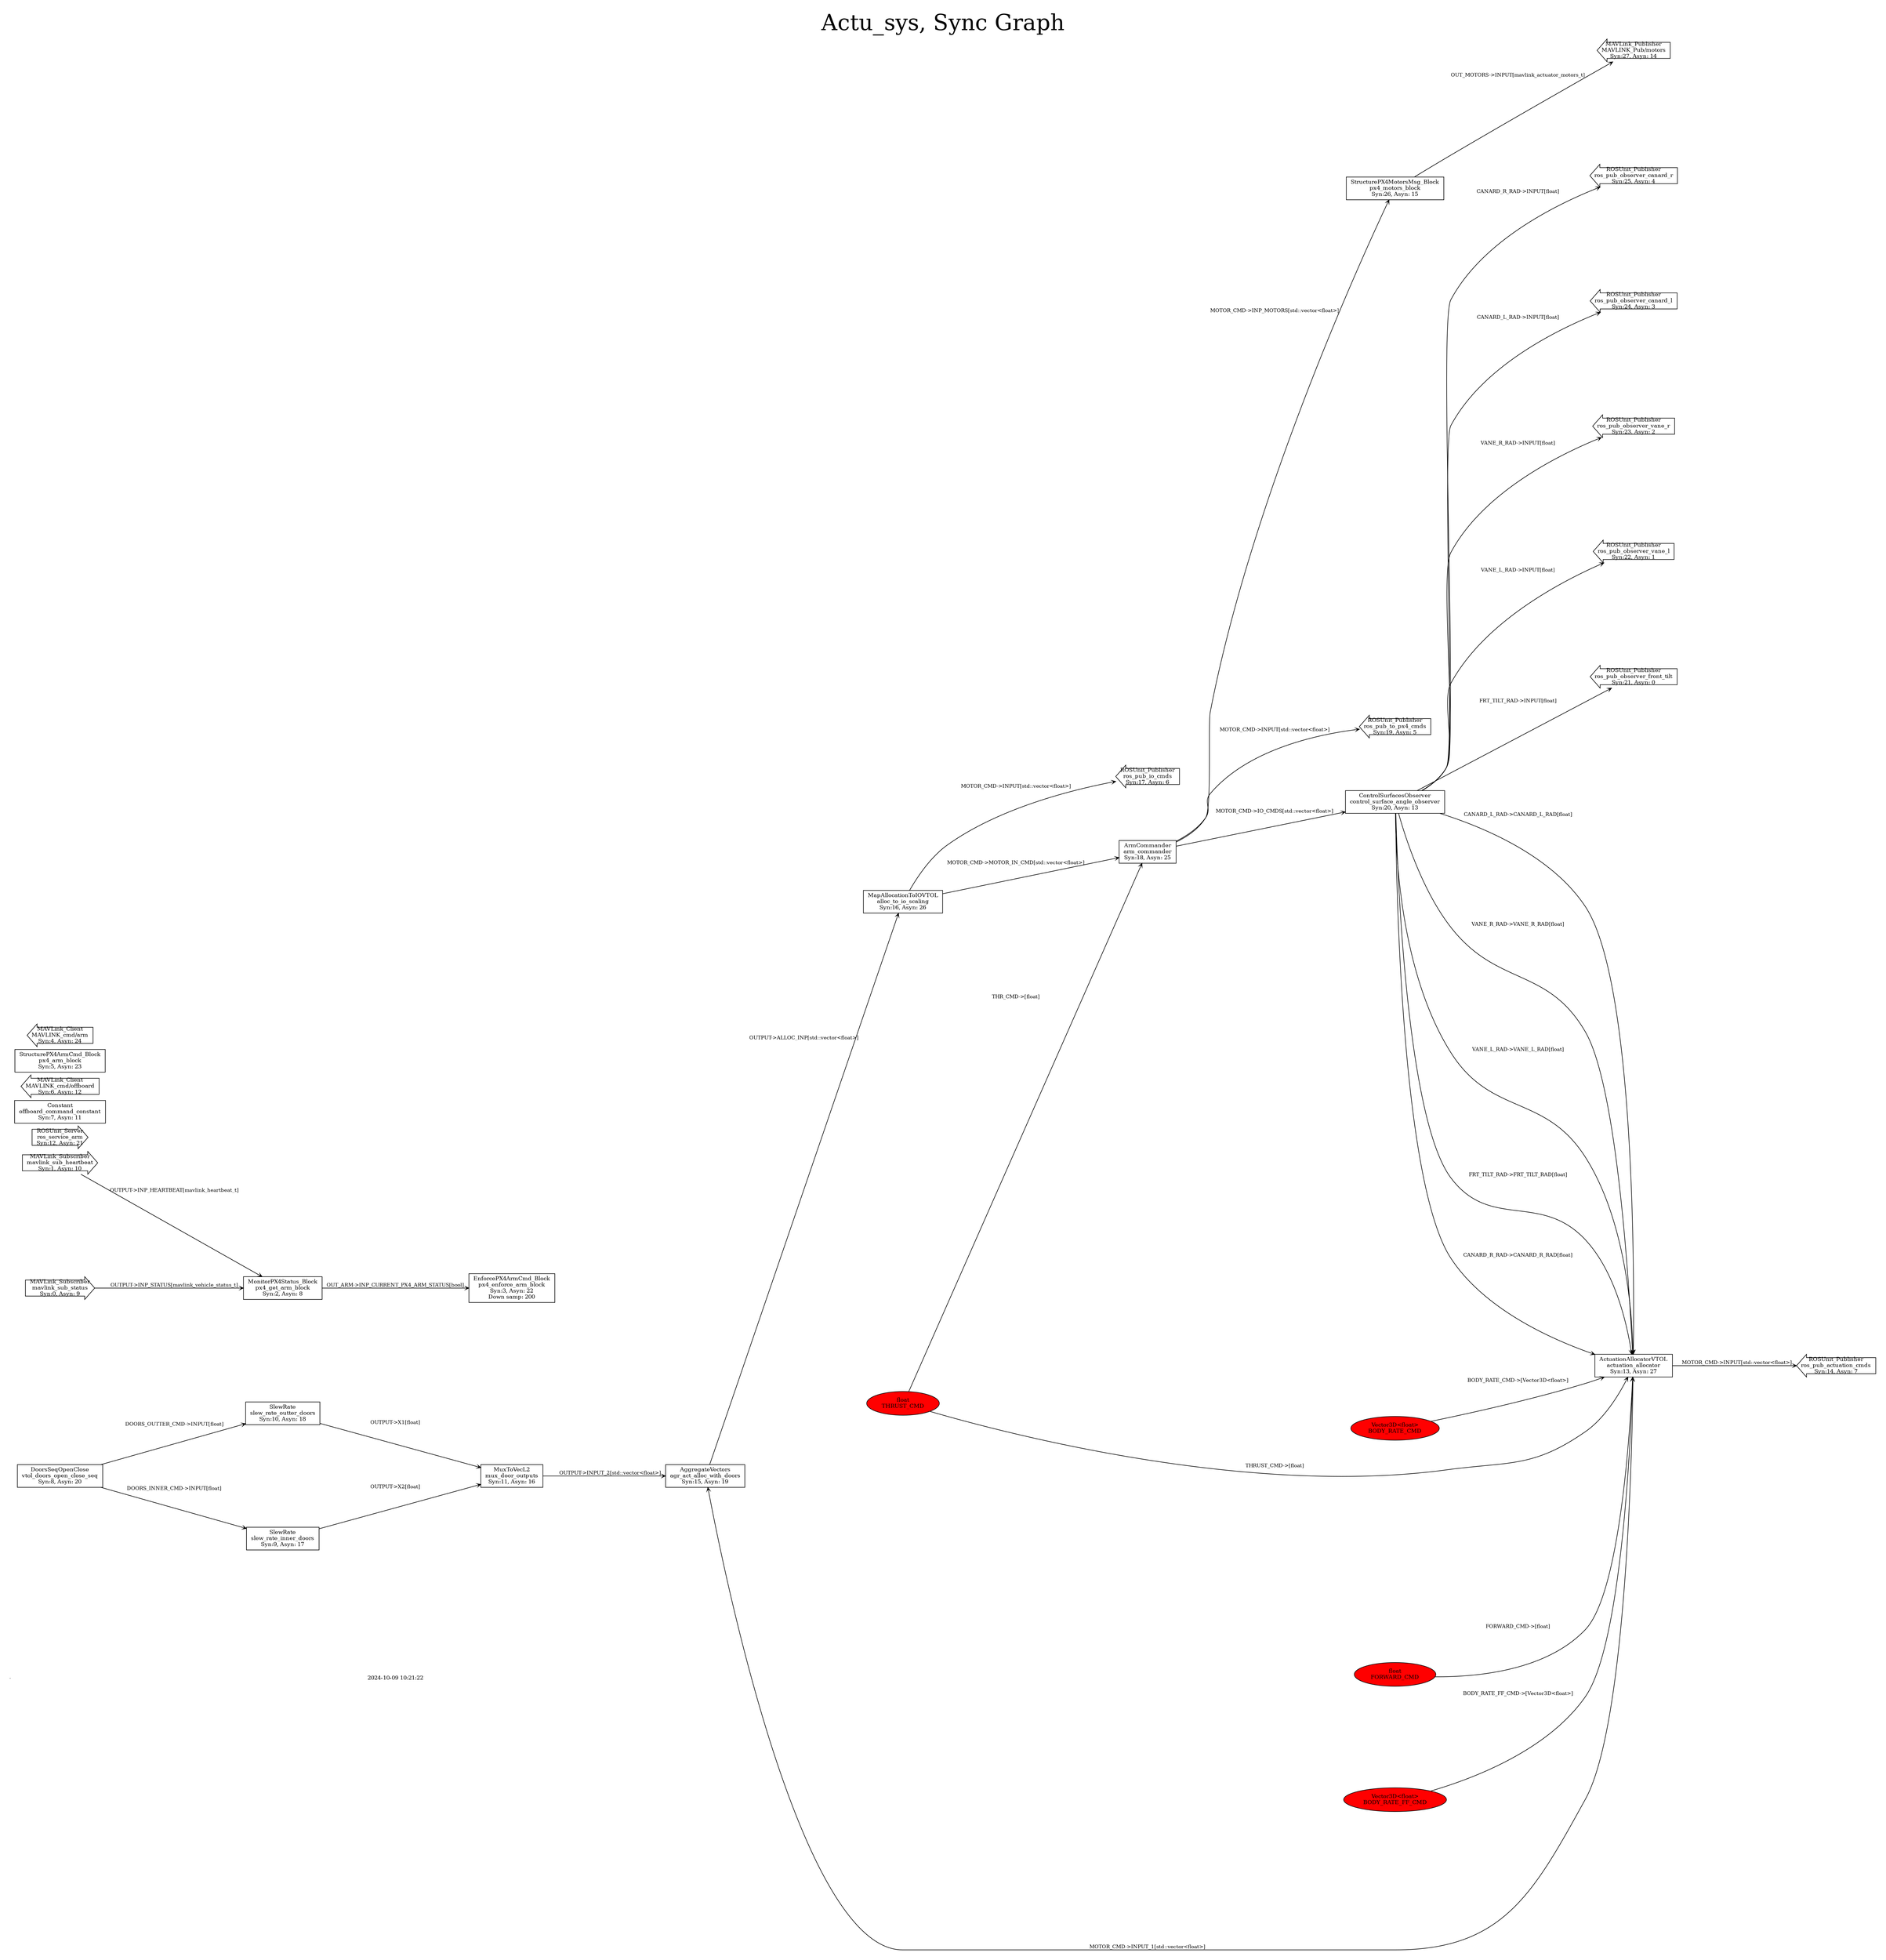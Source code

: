 digraph G {
// Node for the image
node [shape=none, label="", width=0, height=0];
// Image node
imageNode [image="Media/as_built_rotated.png", width=1.0, height=1.0, fixedsize=true];
// Invisible subgraph to help with positioning
subgraph cluster0 {
label = "";
style = invis; // Makes this subgraph invisible
// Invisible node to help position the image node
invisNode [shape=point, width=0, height=0, label=""];
// Text node
textNode [label="2024-10-09 10:21:22", shape=plaintext, fontsize=10];
// Positioning nodes
invisNode -> imageNode [style=invis]; // Makes the edge invisible
imageNode -> textNode [style=invis]; // Connects image node to text node with invisible edge
}
{rank=source;invisNode;}
label="Actu_sys, Sync Graph"
labelloc="t"
;fontsize=40;
rankdir="LR"
graph[center=true, margin=0.2, nodesep=1.5, ranksep=0.15]
node[ shape=box,fontsize=10]
edge[weight=1.2,arrowsize=0.6, arrowhead=vee,fontsize=9]
  4 -> 6 [label="DOORS_OUTTER_CMD->INPUT[float]",style="solid"];
  4 -> 7 [label="DOORS_INNER_CMD->INPUT[float]",style="solid"];
  6 -> 8 [label="OUTPUT->X1[float]",style="solid"];
  7 -> 8 [label="OUTPUT->X2[float]",style="solid"];
  0 -> 5 [label="MOTOR_CMD->INPUT_1[std::vector<float>]",style="solid"];
  8 -> 5 [label="OUTPUT->INPUT_2[std::vector<float>]",style="solid"];
  5 -> 1 [label="OUTPUT->ALLOC_INP[std::vector<float>]",style="solid"];
  1 -> 2 [label="MOTOR_CMD->MOTOR_IN_CMD[std::vector<float>]",style="solid"];
  2 -> 9 [label="MOTOR_CMD->INP_MOTORS[std::vector<float>]",style="solid"];
  9 -> 10 [label="OUT_MOTORS->INPUT[mavlink_actuator_motors_t]",style="solid"];
  2 -> 11 [label="MOTOR_CMD->IO_CMDS[std::vector<float>]",style="solid"];
  11 -> 0 [label="CANARD_R_RAD->CANARD_R_RAD[float]",style="solid"];
  11 -> 0 [label="CANARD_L_RAD->CANARD_L_RAD[float]",style="solid"];
  11 -> 0 [label="VANE_R_RAD->VANE_R_RAD[float]",style="solid"];
  11 -> 0 [label="VANE_L_RAD->VANE_L_RAD[float]",style="solid"];
  11 -> 0 [label="FRT_TILT_RAD->FRT_TILT_RAD[float]",style="solid"];
  16 -> 18 [label="OUTPUT->INP_HEARTBEAT[mavlink_heartbeat_t]",style="solid"];
  17 -> 18 [label="OUTPUT->INP_STATUS[mavlink_vehicle_status_t]",style="solid"];
  18 -> 19 [label="OUT_ARM->INP_CURRENT_PX4_ARM_STATUS[bool]",style="solid"];
  0 -> 20 [label="MOTOR_CMD->INPUT[std::vector<float>]",style="solid"];
  1 -> 21 [label="MOTOR_CMD->INPUT[std::vector<float>]",style="solid"];
  2 -> 22 [label="MOTOR_CMD->INPUT[std::vector<float>]",style="solid"];
  11 -> 23 [label="CANARD_R_RAD->INPUT[float]",style="solid"];
  11 -> 24 [label="CANARD_L_RAD->INPUT[float]",style="solid"];
  11 -> 25 [label="VANE_R_RAD->INPUT[float]",style="solid"];
  11 -> 26 [label="VANE_L_RAD->INPUT[float]",style="solid"];
  11 -> 27 [label="FRT_TILT_RAD->INPUT[float]",style="solid"];
  28 -> 0 [label="THRUST_CMD->[float]",style="solid"];
  29 -> 0 [label="BODY_RATE_CMD->[Vector3D<float>]",style="solid"];
  30 -> 0 [label="FORWARD_CMD->[float]",style="solid"];
  31 -> 0 [label="BODY_RATE_FF_CMD->[Vector3D<float>]",style="solid"];
  28 -> 2 [label="THR_CMD->[float]",style="solid"];
  0[label="ActuationAllocatorVTOL\nactuation_allocator\nSyn:13, Asyn: 27", shape=box];
  1[label="MapAllocationToIOVTOL\nalloc_to_io_scaling\nSyn:16, Asyn: 26", shape=box];
  2[label="ArmCommander\narm_commander\nSyn:18, Asyn: 25", shape=box];
  3[label="ROSUnit_Server\nros_service_arm\nSyn:12, Asyn: 21", shape=rarrow];
  4[label="DoorsSeqOpenClose\nvtol_doors_open_close_seq\nSyn:8, Asyn: 20", shape=box];
  5[label="AggregateVectors\nagr_act_alloc_with_doors\nSyn:15, Asyn: 19", shape=box];
  6[label="SlewRate\nslew_rate_outter_doors\nSyn:10, Asyn: 18", shape=box];
  7[label="SlewRate\nslew_rate_inner_doors\nSyn:9, Asyn: 17", shape=box];
  8[label="MuxToVecL2\nmux_door_outputs\nSyn:11, Asyn: 16", shape=box];
  9[label="StructurePX4MotorsMsg_Block\npx4_motors_block\nSyn:26, Asyn: 15", shape=box];
  10[label="MAVLink_Publisher\nMAVLINK_Pub/motors\nSyn:27, Asyn: 14", shape=larrow];
  11[label="ControlSurfacesObserver\ncontrol_surface_angle_observer\nSyn:20, Asyn: 13", shape=box];
  12[label="Constant\noffboard_command_constant\nSyn:7, Asyn: 11", shape=box];
  13[label="MAVLink_Client\nMAVLINK_cmd/offboard\nSyn:6, Asyn: 12", shape=larrow];
  14[label="StructurePX4ArmCmd_Block\npx4_arm_block\nSyn:5, Asyn: 23", shape=box];
  15[label="MAVLink_Client\nMAVLINK_cmd/arm\nSyn:4, Asyn: 24", shape=larrow];
  16[label="MAVLink_Subscriber\nmavlink_sub_heartbeat\nSyn:1, Asyn: 10", shape=rarrow];
  17[label="MAVLink_Subscriber\nmavlink_sub_status\nSyn:0, Asyn: 9", shape=rarrow];
  18[label="MonitorPX4Status_Block\npx4_get_arm_block\nSyn:2, Asyn: 8", shape=box];
  19[label="EnforcePX4ArmCmd_Block\npx4_enforce_arm_block\nSyn:3, Asyn: 22\nDown samp: 200", shape=box];
  20[label="ROSUnit_Publisher\nros_pub_actuation_cmds\nSyn:14, Asyn: 7", shape=larrow];
  21[label="ROSUnit_Publisher\nros_pub_io_cmds\nSyn:17, Asyn: 6", shape=larrow];
  22[label="ROSUnit_Publisher\nros_pub_to_px4_cmds\nSyn:19, Asyn: 5", shape=larrow];
  23[label="ROSUnit_Publisher\nros_pub_observer_canard_r\nSyn:25, Asyn: 4", shape=larrow];
  24[label="ROSUnit_Publisher\nros_pub_observer_canard_l\nSyn:24, Asyn: 3", shape=larrow];
  25[label="ROSUnit_Publisher\nros_pub_observer_vane_r\nSyn:23, Asyn: 2", shape=larrow];
  26[label="ROSUnit_Publisher\nros_pub_observer_vane_l\nSyn:22, Asyn: 1", shape=larrow];
  27[label="ROSUnit_Publisher\nros_pub_observer_front_tilt\nSyn:21, Asyn: 0", shape=larrow];
  28[style=filled,fillcolor=red,label="float\nTHRUST_CMD", shape=ellipse];
  29[style=filled,fillcolor=red,label="Vector3D<float>\nBODY_RATE_CMD", shape=ellipse];
  30[style=filled,fillcolor=red,label="float\nFORWARD_CMD", shape=ellipse];
  31[style=filled,fillcolor=red,label="Vector3D<float>\nBODY_RATE_FF_CMD", shape=ellipse];
}
